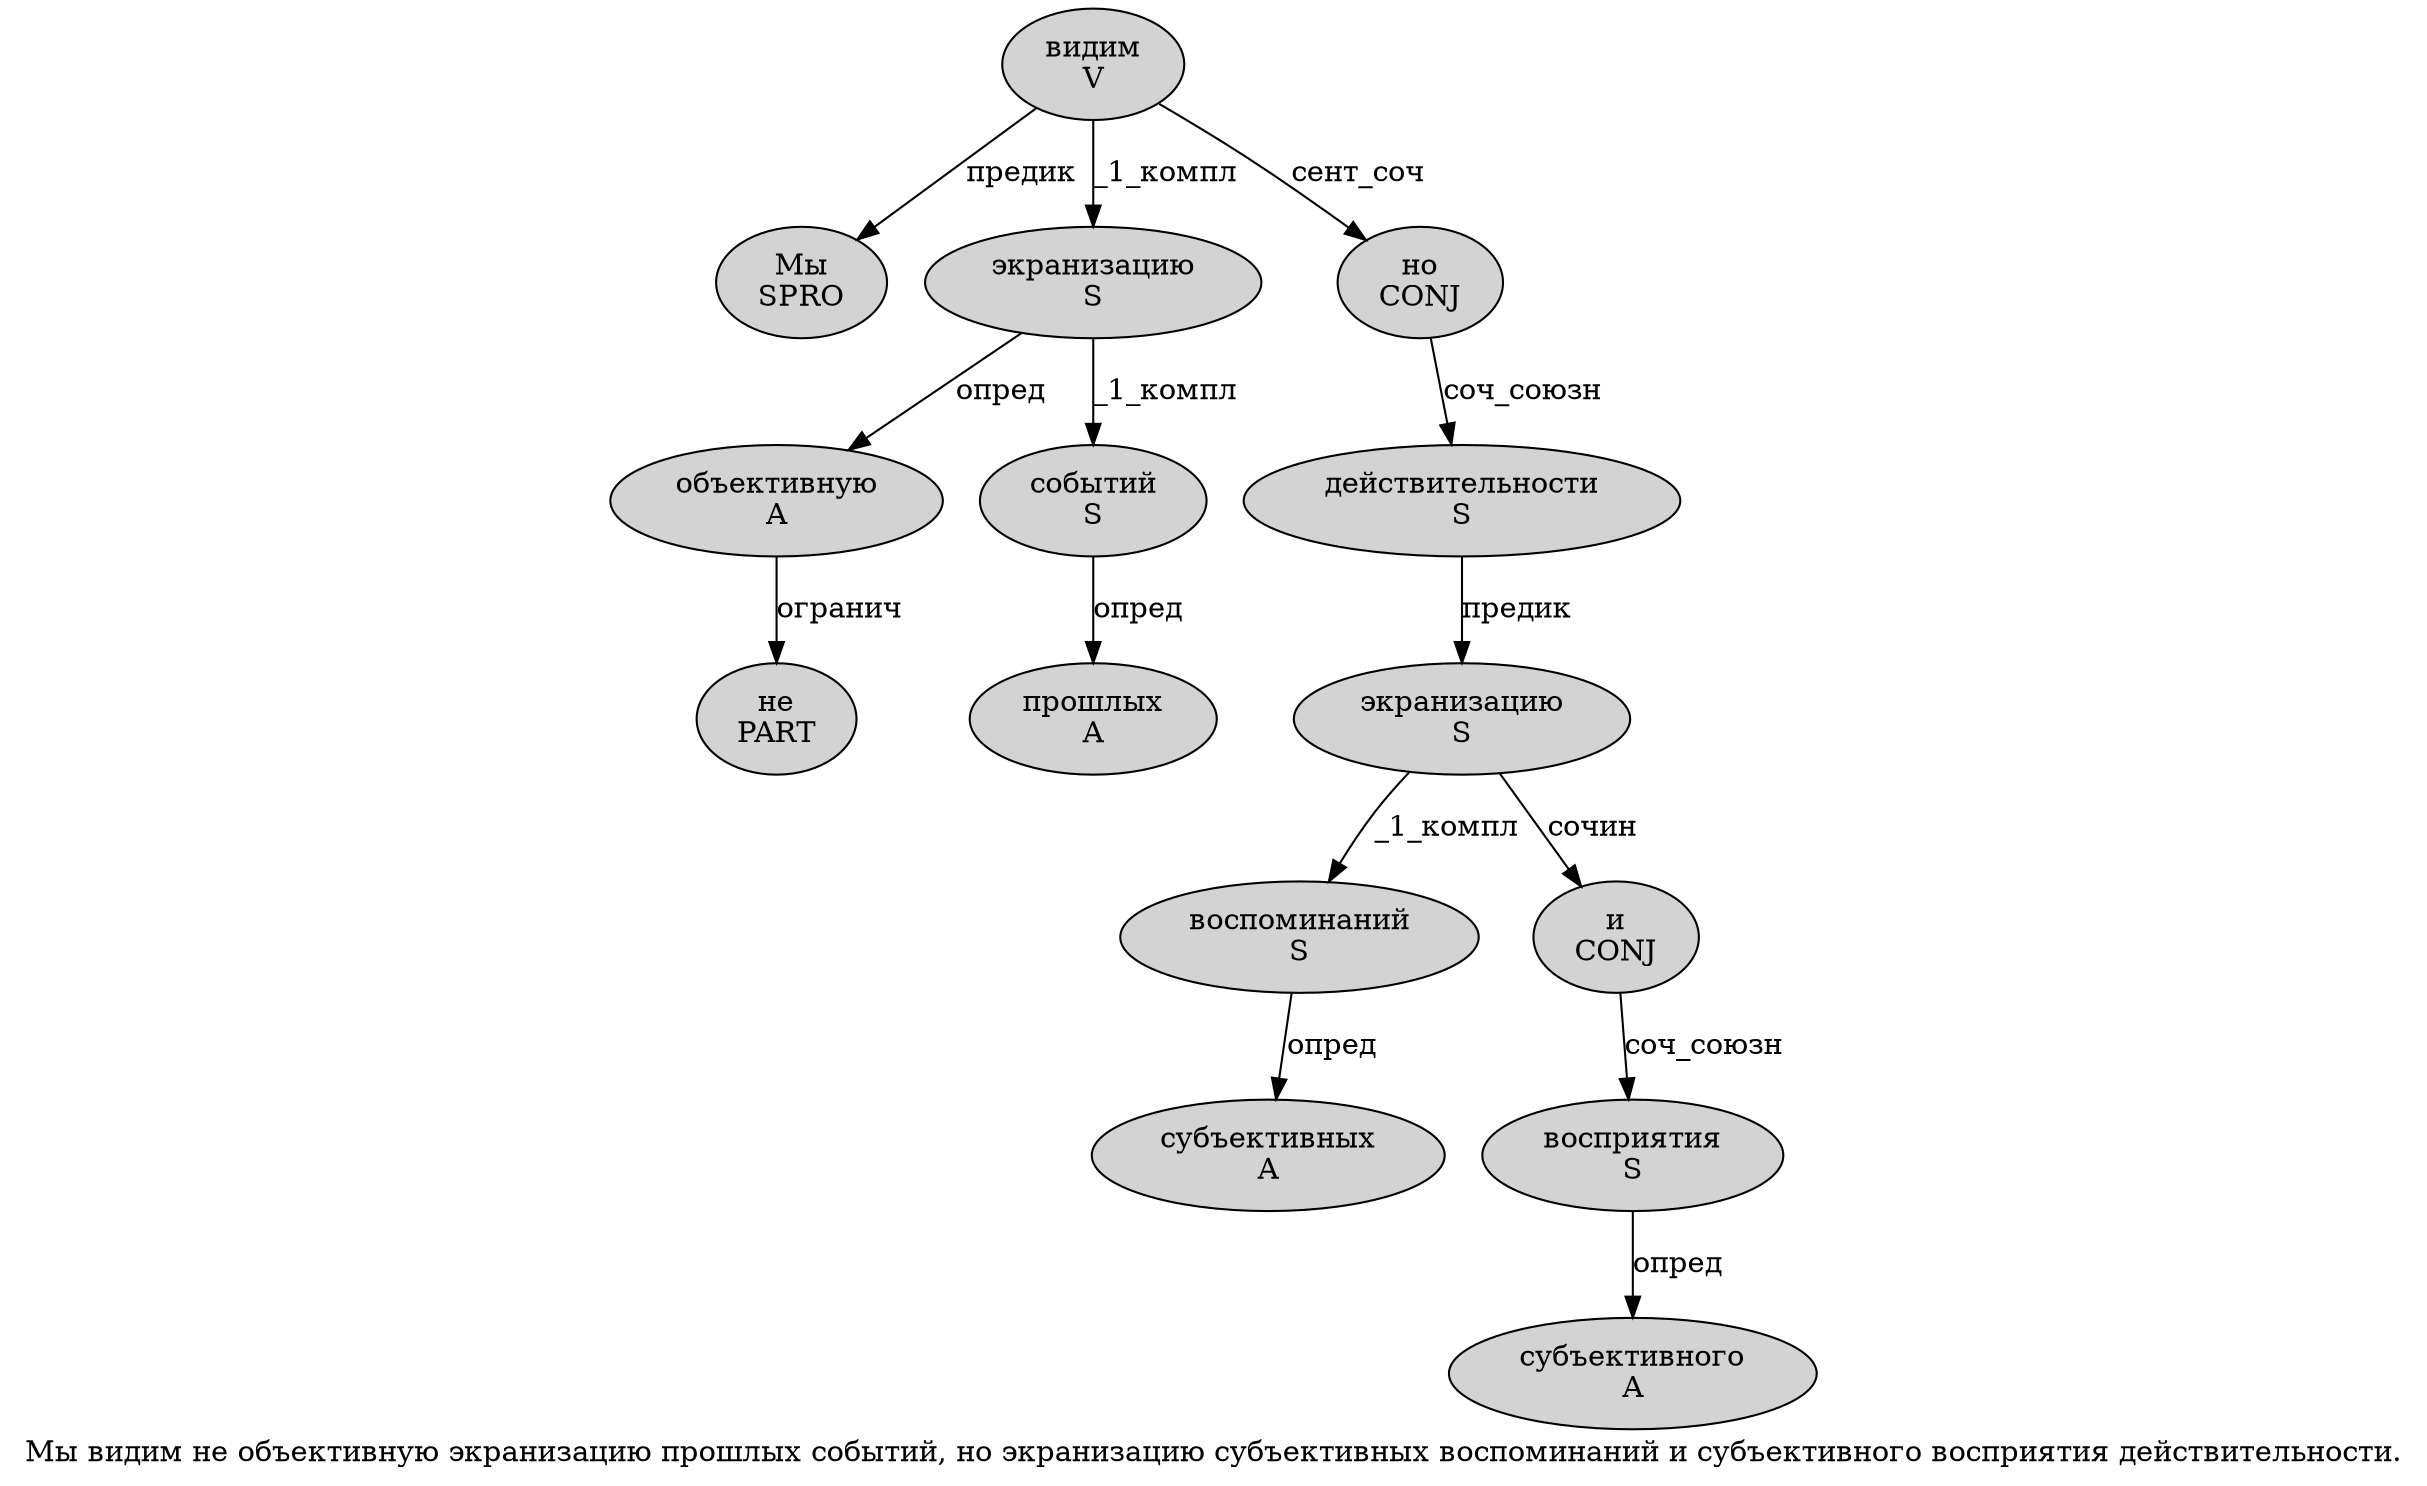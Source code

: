 digraph SENTENCE_2176 {
	graph [label="Мы видим не объективную экранизацию прошлых событий, но экранизацию субъективных воспоминаний и субъективного восприятия действительности."]
	node [style=filled]
		0 [label="Мы
SPRO" color="" fillcolor=lightgray penwidth=1 shape=ellipse]
		1 [label="видим
V" color="" fillcolor=lightgray penwidth=1 shape=ellipse]
		2 [label="не
PART" color="" fillcolor=lightgray penwidth=1 shape=ellipse]
		3 [label="объективную
A" color="" fillcolor=lightgray penwidth=1 shape=ellipse]
		4 [label="экранизацию
S" color="" fillcolor=lightgray penwidth=1 shape=ellipse]
		5 [label="прошлых
A" color="" fillcolor=lightgray penwidth=1 shape=ellipse]
		6 [label="событий
S" color="" fillcolor=lightgray penwidth=1 shape=ellipse]
		8 [label="но
CONJ" color="" fillcolor=lightgray penwidth=1 shape=ellipse]
		9 [label="экранизацию
S" color="" fillcolor=lightgray penwidth=1 shape=ellipse]
		10 [label="субъективных
A" color="" fillcolor=lightgray penwidth=1 shape=ellipse]
		11 [label="воспоминаний
S" color="" fillcolor=lightgray penwidth=1 shape=ellipse]
		12 [label="и
CONJ" color="" fillcolor=lightgray penwidth=1 shape=ellipse]
		13 [label="субъективного
A" color="" fillcolor=lightgray penwidth=1 shape=ellipse]
		14 [label="восприятия
S" color="" fillcolor=lightgray penwidth=1 shape=ellipse]
		15 [label="действительности
S" color="" fillcolor=lightgray penwidth=1 shape=ellipse]
			4 -> 3 [label="опред"]
			4 -> 6 [label="_1_компл"]
			3 -> 2 [label="огранич"]
			14 -> 13 [label="опред"]
			8 -> 15 [label="соч_союзн"]
			9 -> 11 [label="_1_компл"]
			9 -> 12 [label="сочин"]
			12 -> 14 [label="соч_союзн"]
			1 -> 0 [label="предик"]
			1 -> 4 [label="_1_компл"]
			1 -> 8 [label="сент_соч"]
			11 -> 10 [label="опред"]
			6 -> 5 [label="опред"]
			15 -> 9 [label="предик"]
}